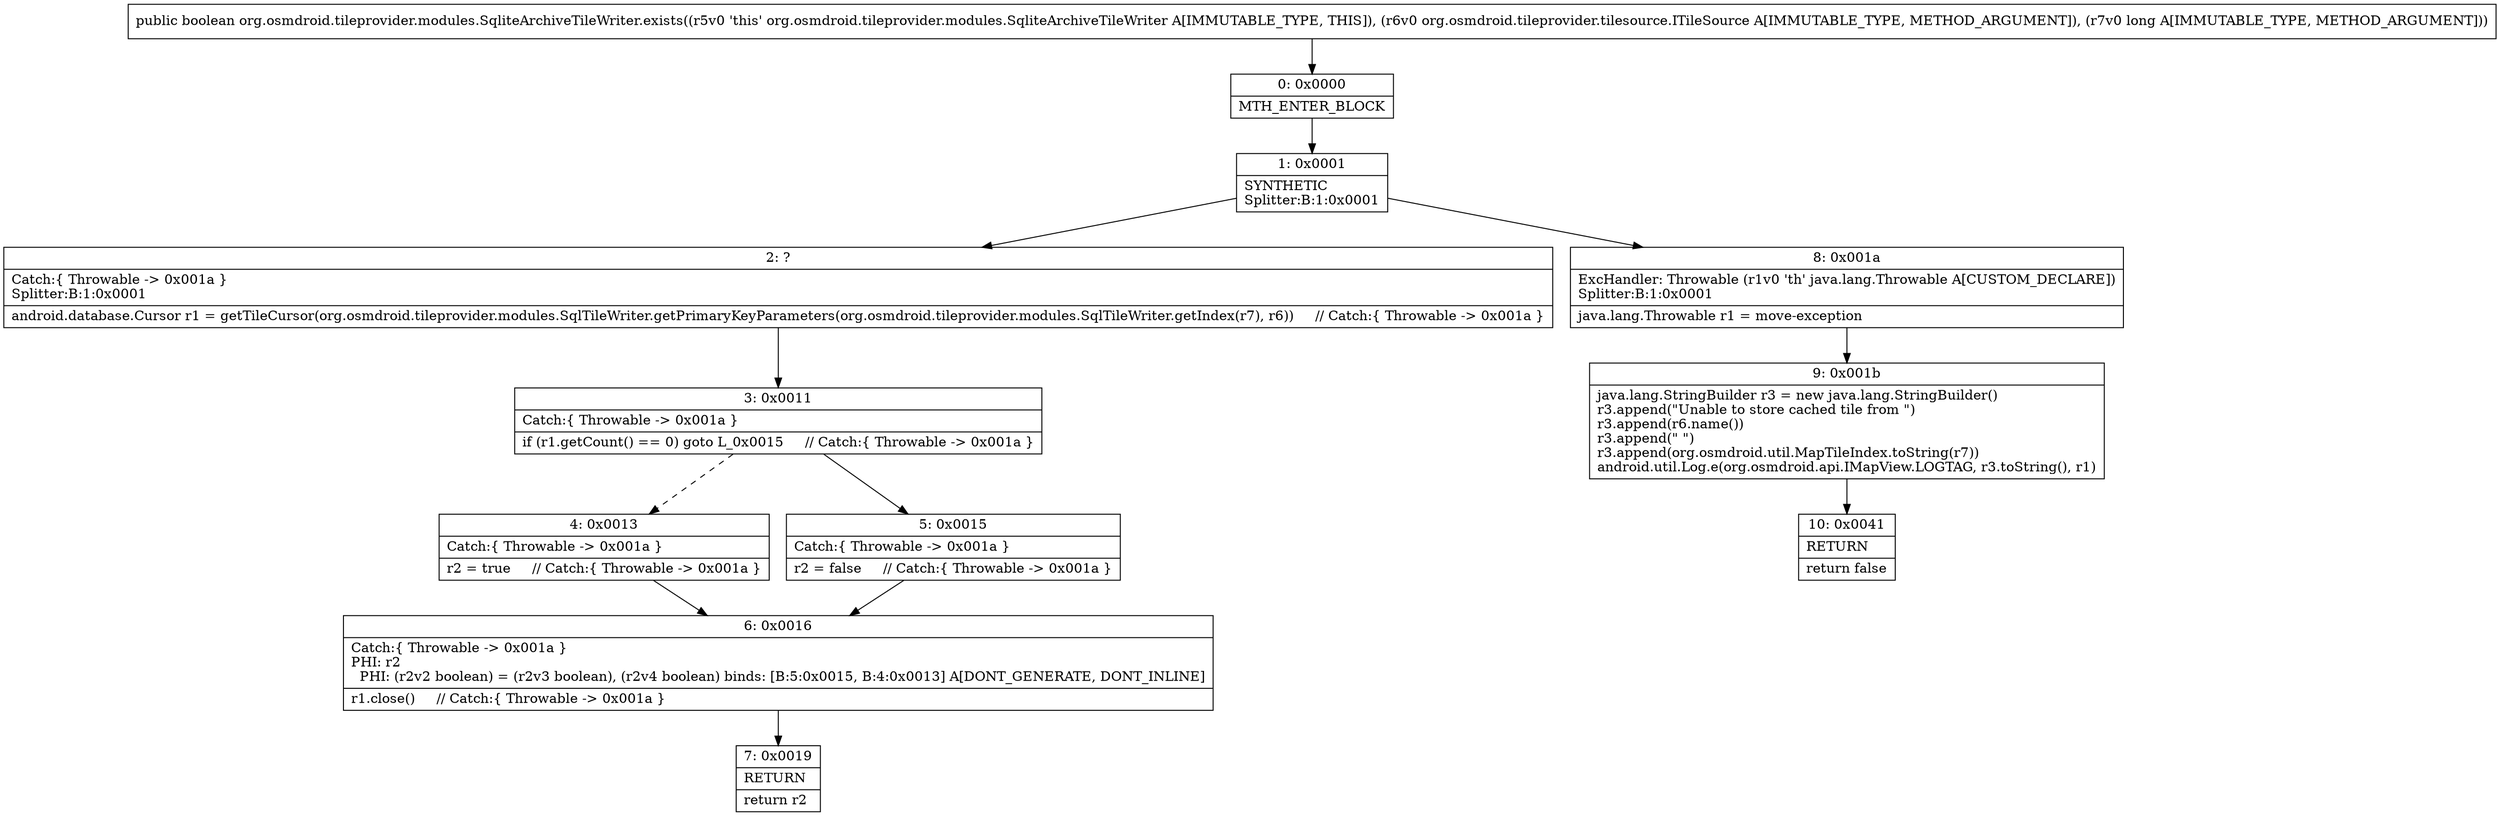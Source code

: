digraph "CFG fororg.osmdroid.tileprovider.modules.SqliteArchiveTileWriter.exists(Lorg\/osmdroid\/tileprovider\/tilesource\/ITileSource;J)Z" {
Node_0 [shape=record,label="{0\:\ 0x0000|MTH_ENTER_BLOCK\l}"];
Node_1 [shape=record,label="{1\:\ 0x0001|SYNTHETIC\lSplitter:B:1:0x0001\l}"];
Node_2 [shape=record,label="{2\:\ ?|Catch:\{ Throwable \-\> 0x001a \}\lSplitter:B:1:0x0001\l|android.database.Cursor r1 = getTileCursor(org.osmdroid.tileprovider.modules.SqlTileWriter.getPrimaryKeyParameters(org.osmdroid.tileprovider.modules.SqlTileWriter.getIndex(r7), r6))     \/\/ Catch:\{ Throwable \-\> 0x001a \}\l}"];
Node_3 [shape=record,label="{3\:\ 0x0011|Catch:\{ Throwable \-\> 0x001a \}\l|if (r1.getCount() == 0) goto L_0x0015     \/\/ Catch:\{ Throwable \-\> 0x001a \}\l}"];
Node_4 [shape=record,label="{4\:\ 0x0013|Catch:\{ Throwable \-\> 0x001a \}\l|r2 = true     \/\/ Catch:\{ Throwable \-\> 0x001a \}\l}"];
Node_5 [shape=record,label="{5\:\ 0x0015|Catch:\{ Throwable \-\> 0x001a \}\l|r2 = false     \/\/ Catch:\{ Throwable \-\> 0x001a \}\l}"];
Node_6 [shape=record,label="{6\:\ 0x0016|Catch:\{ Throwable \-\> 0x001a \}\lPHI: r2 \l  PHI: (r2v2 boolean) = (r2v3 boolean), (r2v4 boolean) binds: [B:5:0x0015, B:4:0x0013] A[DONT_GENERATE, DONT_INLINE]\l|r1.close()     \/\/ Catch:\{ Throwable \-\> 0x001a \}\l}"];
Node_7 [shape=record,label="{7\:\ 0x0019|RETURN\l|return r2\l}"];
Node_8 [shape=record,label="{8\:\ 0x001a|ExcHandler: Throwable (r1v0 'th' java.lang.Throwable A[CUSTOM_DECLARE])\lSplitter:B:1:0x0001\l|java.lang.Throwable r1 = move\-exception\l}"];
Node_9 [shape=record,label="{9\:\ 0x001b|java.lang.StringBuilder r3 = new java.lang.StringBuilder()\lr3.append(\"Unable to store cached tile from \")\lr3.append(r6.name())\lr3.append(\" \")\lr3.append(org.osmdroid.util.MapTileIndex.toString(r7))\landroid.util.Log.e(org.osmdroid.api.IMapView.LOGTAG, r3.toString(), r1)\l}"];
Node_10 [shape=record,label="{10\:\ 0x0041|RETURN\l|return false\l}"];
MethodNode[shape=record,label="{public boolean org.osmdroid.tileprovider.modules.SqliteArchiveTileWriter.exists((r5v0 'this' org.osmdroid.tileprovider.modules.SqliteArchiveTileWriter A[IMMUTABLE_TYPE, THIS]), (r6v0 org.osmdroid.tileprovider.tilesource.ITileSource A[IMMUTABLE_TYPE, METHOD_ARGUMENT]), (r7v0 long A[IMMUTABLE_TYPE, METHOD_ARGUMENT])) }"];
MethodNode -> Node_0;
Node_0 -> Node_1;
Node_1 -> Node_2;
Node_1 -> Node_8;
Node_2 -> Node_3;
Node_3 -> Node_4[style=dashed];
Node_3 -> Node_5;
Node_4 -> Node_6;
Node_5 -> Node_6;
Node_6 -> Node_7;
Node_8 -> Node_9;
Node_9 -> Node_10;
}

